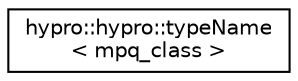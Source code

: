 digraph "Graphical Class Hierarchy"
{
  edge [fontname="Helvetica",fontsize="10",labelfontname="Helvetica",labelfontsize="10"];
  node [fontname="Helvetica",fontsize="10",shape=record];
  rankdir="LR";
  Node0 [label="hypro::hypro::typeName\l\< mpq_class \>",height=0.2,width=0.4,color="black", fillcolor="white", style="filled",URL="$structhypro_1_1hypro_1_1typeName_3_01mpq__class_01_4.html"];
}
